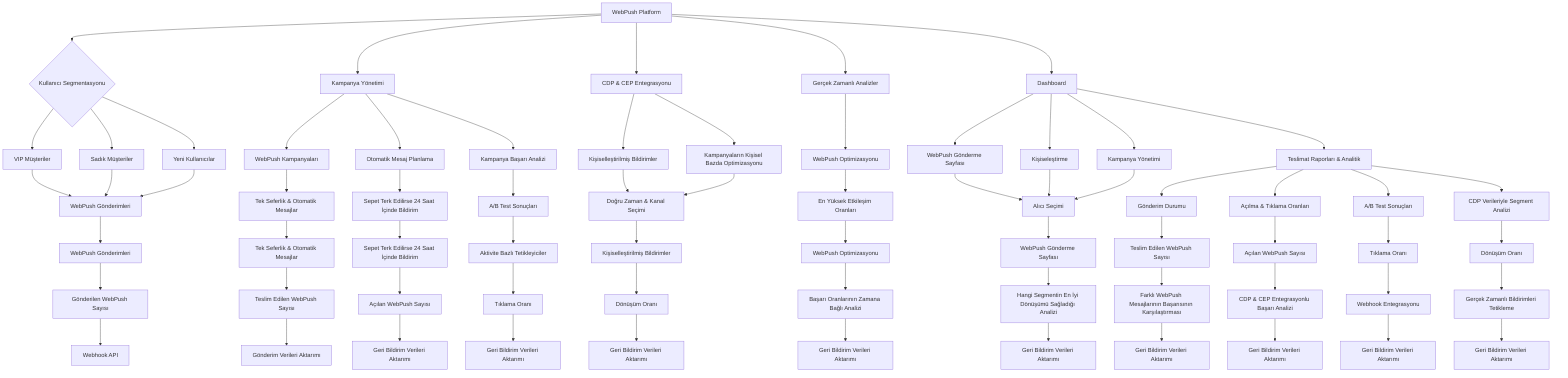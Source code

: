 graph TD
   A[WebPush Platform] --> B{Kullanıcı Segmentasyonu}
   A --> C[Kampanya Yönetimi]
   A --> D[CDP & CEP Entegrasyonu]
   A --> E[Gerçek Zamanlı Analizler]
   A --> F[Dashboard]
   B --> G[VIP Müşteriler]
   B --> H[Sadık Müşteriler]
   B --> I[Yeni Kullanıcılar]
   C --> J[WebPush Kampanyaları]
   C --> K[Otomatik Mesaj Planlama]
   C --> L[Kampanya Başarı Analizi]
   D --> M[Kişiselleştirilmiş Bildirimler]
   D --> N[Kampanyaların Kişisel Bazda Optimizasyonu]
   E --> O[WebPush Optimizasyonu]
   F --> P[WebPush Gönderme Sayfası]
   F --> Q[Kişiseleştirme]
   F --> R[Kampanya Yönetimi]
   F --> S[Teslimat Raporları & Analitik]
   G --> T[WebPush Gönderimleri]
   H --> T
   I --> T
   J --> U[Tek Seferlik & Otomatik Mesajlar]
   K --> V[Sepet Terk Edilirse 24 Saat İçinde Bildirim]
   L --> W[A/B Test Sonuçları]
   M --> X[Doğru Zaman & Kanal Seçimi]
   N --> X
   O --> Y[En Yüksek Etkileşim Oranları]
   P --> Z[Alıcı Seçimi]
   Q --> Z
   R --> Z
   S --> AA[Gönderim Durumu]
   S --> BB[Açılma & Tıklama Oranları]
   S --> CC[A/B Test Sonuçları]
   S --> DD[CDP Verileriyle Segment Analizi]
   T --> EE[WebPush Gönderimleri]
   U --> FF[Tek Seferlik & Otomatik Mesajlar]
   V --> GG[Sepet Terk Edilirse 24 Saat İçinde Bildirim]
   W --> HH[Aktivite Bazlı Tetikleyiciler]
   X --> II[Kişiselleştirilmiş Bildirimler]
   Y --> JJ[WebPush Optimizasyonu]
   Z --> KK[WebPush Gönderme Sayfası]
   AA --> LL[Teslim Edilen WebPush Sayısı]
   BB --> MM[Açılan WebPush Sayısı]
   CC --> NN[Tıklama Oranı]
   DD --> OO[Dönüşüm Oranı]
   EE --> PP[Gönderilen WebPush Sayısı]
   FF --> QQ[Teslim Edilen WebPush Sayısı]
   GG --> RR[Açılan WebPush Sayısı]
   HH --> SS[Tıklama Oranı]
   II --> TT[Dönüşüm Oranı]
   JJ --> UU[Başarı Oranlarının Zamana Bağlı Analizi]
   KK --> VV[Hangi Segmentin En İyi Dönüşümü Sağladığı Analizi]
   LL --> WW[Farklı WebPush Mesajlarının Başarısının Karşılaştırması]
   MM --> XX[CDP & CEP Entegrasyonlu Başarı Analizi]
   NN --> YY[Webhook Entegrasyonu]
   OO --> ZZ[Gerçek Zamanlı Bildirimleri Tetikleme]
   PP --> AA1[Webhook API]
   QQ --> BB1[Gönderim Verileri Aktarımı]
   RR --> CC1[Geri Bildirim Verileri Aktarımı]
   SS --> DD1[Geri Bildirim Verileri Aktarımı]
   TT --> EE1[Geri Bildirim Verileri Aktarımı]
   UU --> FF1[Geri Bildirim Verileri Aktarımı]
   VV --> GG1[Geri Bildirim Verileri Aktarımı]
   WW --> HH1[Geri Bildirim Verileri Aktarımı]
   XX --> II1[Geri Bildirim Verileri Aktarımı]
   YY --> JJ1[Geri Bildirim Verileri Aktarımı]
   ZZ --> KK1[Geri Bildirim Verileri Aktarımı]